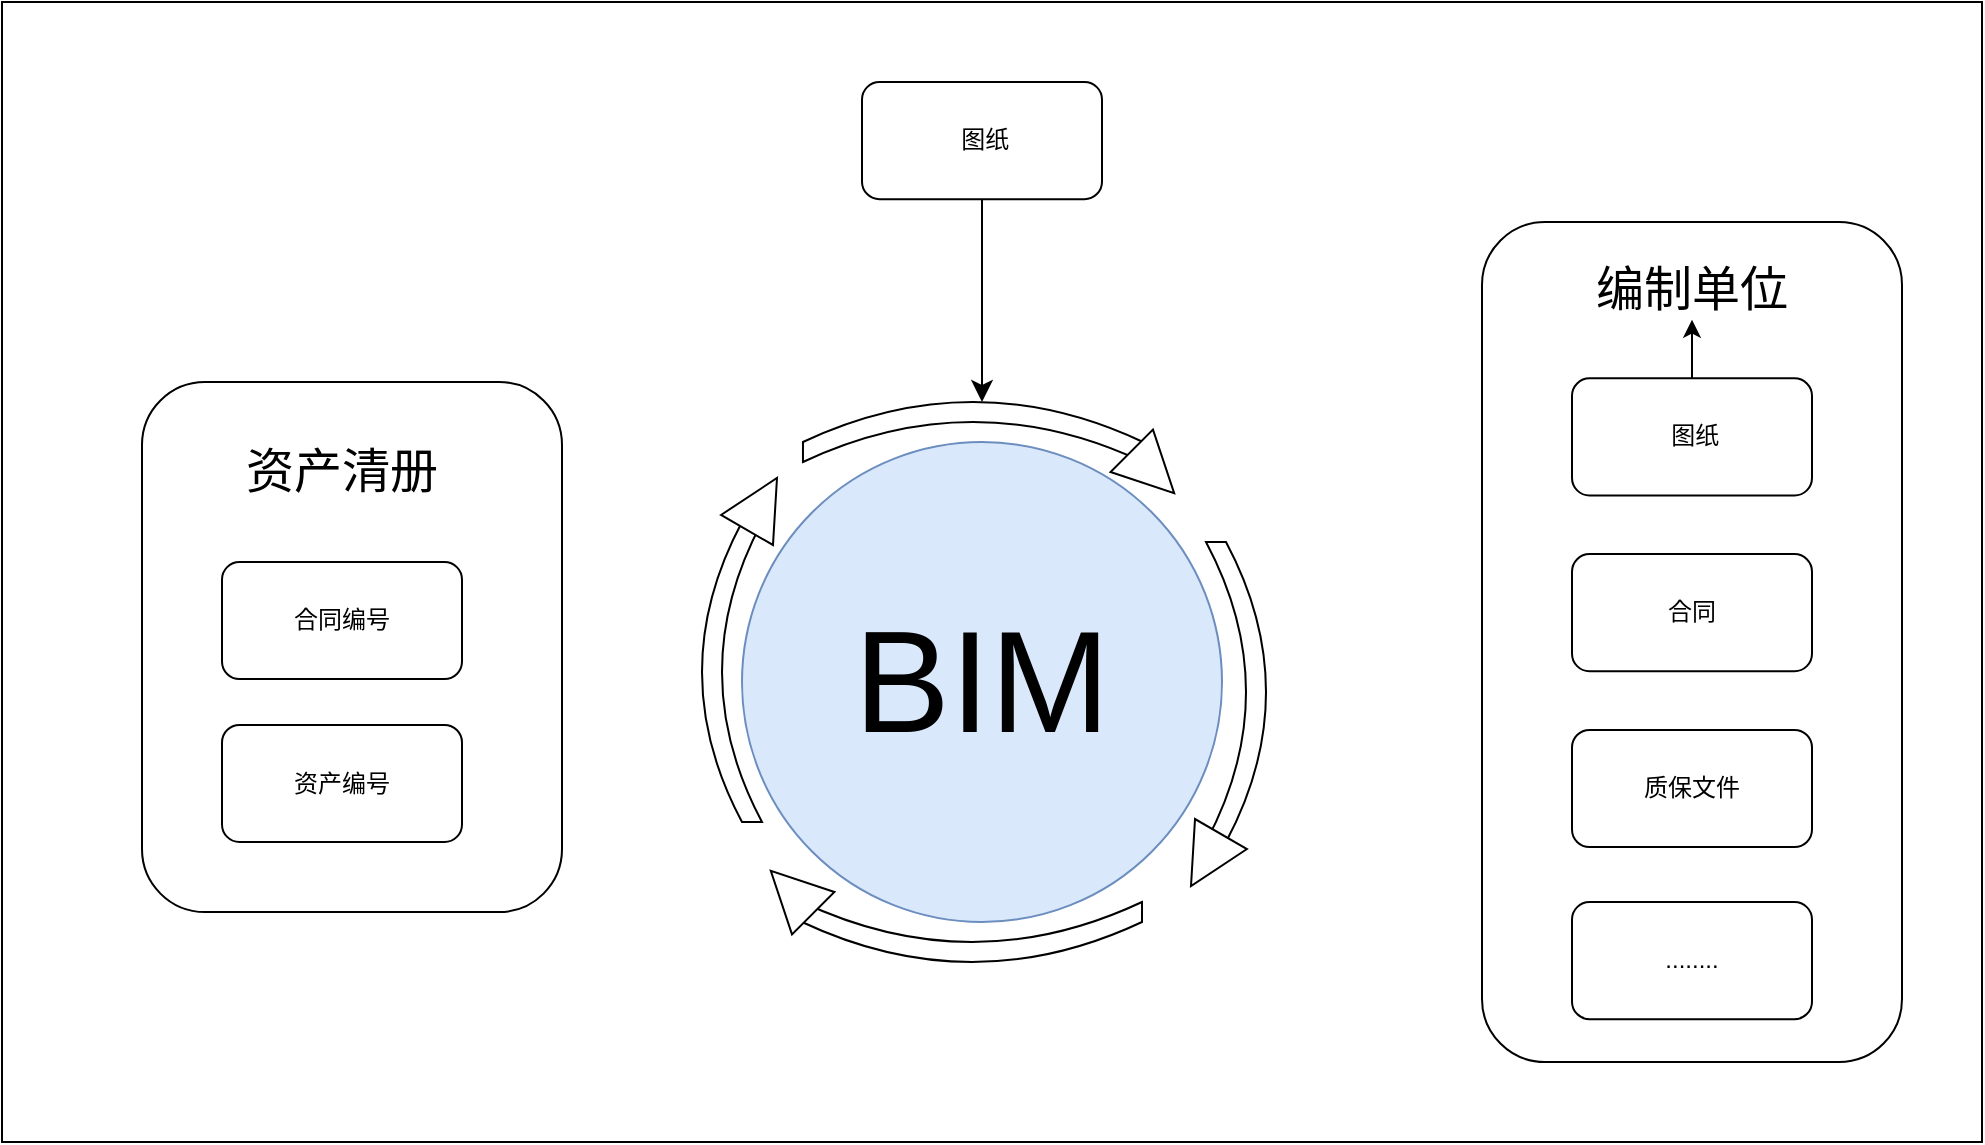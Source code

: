 <mxfile version="22.1.16" type="github">
  <diagram name="Page-1" id="8378b5f6-a2b2-b727-a746-972ab9d02e00">
    <mxGraphModel dx="1593" dy="884" grid="1" gridSize="10" guides="1" tooltips="1" connect="0" arrows="1" fold="1" page="1" pageScale="1.5" pageWidth="1169" pageHeight="827" background="none" math="0" shadow="0">
      <root>
        <mxCell id="0" />
        <mxCell id="1" parent="0" />
        <mxCell id="OLoWI3iI-ePf6NdJPscN-29" value="" style="rounded=0;whiteSpace=wrap;html=1;fontSize=16;" vertex="1" parent="1">
          <mxGeometry x="220" y="130" width="990" height="570" as="geometry" />
        </mxCell>
        <mxCell id="6BtHr6WkR_4dcz4BgIkC-278" value="&lt;font style=&quot;font-size: 72px;&quot;&gt;BIM&lt;/font&gt;" style="ellipse;whiteSpace=wrap;html=1;aspect=fixed;fillColor=#dae8fc;strokeColor=#6c8ebf;" parent="1" vertex="1">
          <mxGeometry x="590" y="350" width="240" height="240" as="geometry" />
        </mxCell>
        <mxCell id="6BtHr6WkR_4dcz4BgIkC-284" value="" style="group" parent="1" vertex="1" connectable="0">
          <mxGeometry x="960" y="240" width="210" height="420" as="geometry" />
        </mxCell>
        <mxCell id="6BtHr6WkR_4dcz4BgIkC-283" value="" style="rounded=1;whiteSpace=wrap;html=1;" parent="6BtHr6WkR_4dcz4BgIkC-284" vertex="1">
          <mxGeometry width="210" height="420" as="geometry" />
        </mxCell>
        <mxCell id="6BtHr6WkR_4dcz4BgIkC-296" value="" style="edgeStyle=orthogonalEdgeStyle;rounded=0;orthogonalLoop=1;jettySize=auto;html=1;" parent="6BtHr6WkR_4dcz4BgIkC-284" source="6BtHr6WkR_4dcz4BgIkC-282" target="6BtHr6WkR_4dcz4BgIkC-285" edge="1">
          <mxGeometry relative="1" as="geometry" />
        </mxCell>
        <mxCell id="6BtHr6WkR_4dcz4BgIkC-282" value="&amp;nbsp;图纸" style="rounded=1;whiteSpace=wrap;html=1;" parent="6BtHr6WkR_4dcz4BgIkC-284" vertex="1">
          <mxGeometry x="45" y="78.14" width="120" height="58.605" as="geometry" />
        </mxCell>
        <mxCell id="6BtHr6WkR_4dcz4BgIkC-280" value="合同" style="rounded=1;whiteSpace=wrap;html=1;" parent="6BtHr6WkR_4dcz4BgIkC-284" vertex="1">
          <mxGeometry x="45" y="166.047" width="120" height="58.605" as="geometry" />
        </mxCell>
        <mxCell id="6BtHr6WkR_4dcz4BgIkC-281" value="质保文件" style="rounded=1;whiteSpace=wrap;html=1;" parent="6BtHr6WkR_4dcz4BgIkC-284" vertex="1">
          <mxGeometry x="45" y="253.953" width="120" height="58.605" as="geometry" />
        </mxCell>
        <mxCell id="6BtHr6WkR_4dcz4BgIkC-285" value="&lt;font style=&quot;font-size: 24px;&quot;&gt;编制单位&lt;/font&gt;" style="text;strokeColor=none;align=center;fillColor=none;html=1;verticalAlign=middle;whiteSpace=wrap;rounded=0;" parent="6BtHr6WkR_4dcz4BgIkC-284" vertex="1">
          <mxGeometry x="55" y="19.535" width="100" height="29.302" as="geometry" />
        </mxCell>
        <mxCell id="6BtHr6WkR_4dcz4BgIkC-295" value="........" style="rounded=1;whiteSpace=wrap;html=1;" parent="6BtHr6WkR_4dcz4BgIkC-284" vertex="1">
          <mxGeometry x="45" y="340.003" width="120" height="58.605" as="geometry" />
        </mxCell>
        <mxCell id="OLoWI3iI-ePf6NdJPscN-28" style="edgeStyle=none;curved=1;rounded=0;orthogonalLoop=1;jettySize=auto;html=1;fontSize=12;startSize=8;endSize=8;" edge="1" parent="1" source="6BtHr6WkR_4dcz4BgIkC-292">
          <mxGeometry relative="1" as="geometry">
            <mxPoint x="710" y="330" as="targetPoint" />
          </mxGeometry>
        </mxCell>
        <mxCell id="6BtHr6WkR_4dcz4BgIkC-292" value="&amp;nbsp;图纸" style="rounded=1;whiteSpace=wrap;html=1;" parent="1" vertex="1">
          <mxGeometry x="650.0" y="170.0" width="120" height="58.605" as="geometry" />
        </mxCell>
        <mxCell id="OLoWI3iI-ePf6NdJPscN-16" value="" style="group" vertex="1" connectable="0" parent="1">
          <mxGeometry x="570" y="360.51" width="50.49" height="179.49" as="geometry" />
        </mxCell>
        <mxCell id="OLoWI3iI-ePf6NdJPscN-2" value="" style="shape=dataStorage;whiteSpace=wrap;html=1;fixedSize=1;" vertex="1" parent="OLoWI3iI-ePf6NdJPscN-16">
          <mxGeometry y="29.49" width="30" height="150" as="geometry" />
        </mxCell>
        <mxCell id="OLoWI3iI-ePf6NdJPscN-3" value="" style="triangle;whiteSpace=wrap;html=1;rotation=-60;" vertex="1" parent="OLoWI3iI-ePf6NdJPscN-16">
          <mxGeometry x="15" y="5.49" width="30" height="30" as="geometry" />
        </mxCell>
        <mxCell id="OLoWI3iI-ePf6NdJPscN-17" value="" style="group;rotation=-180;" vertex="1" connectable="0" parent="1">
          <mxGeometry x="802" y="400.0" width="50.49" height="179.49" as="geometry" />
        </mxCell>
        <mxCell id="OLoWI3iI-ePf6NdJPscN-18" value="" style="shape=dataStorage;whiteSpace=wrap;html=1;fixedSize=1;rotation=-180;" vertex="1" parent="OLoWI3iI-ePf6NdJPscN-17">
          <mxGeometry x="20" width="30" height="150" as="geometry" />
        </mxCell>
        <mxCell id="OLoWI3iI-ePf6NdJPscN-19" value="" style="triangle;whiteSpace=wrap;html=1;rotation=-240;" vertex="1" parent="OLoWI3iI-ePf6NdJPscN-17">
          <mxGeometry x="5" y="144" width="30" height="30" as="geometry" />
        </mxCell>
        <mxCell id="OLoWI3iI-ePf6NdJPscN-20" value="" style="group" vertex="1" connectable="0" parent="1">
          <mxGeometry x="593.787" y="553.787" width="196.213" height="56.213" as="geometry" />
        </mxCell>
        <mxCell id="OLoWI3iI-ePf6NdJPscN-5" value="" style="shape=dataStorage;whiteSpace=wrap;html=1;fixedSize=1;rotation=-90;" vertex="1" parent="OLoWI3iI-ePf6NdJPscN-20">
          <mxGeometry x="96.213" y="-43.787" width="30" height="170" as="geometry" />
        </mxCell>
        <mxCell id="OLoWI3iI-ePf6NdJPscN-13" value="" style="triangle;whiteSpace=wrap;html=1;rotation=45;direction=west;" vertex="1" parent="OLoWI3iI-ePf6NdJPscN-20">
          <mxGeometry x="6.213" y="6.213" width="30" height="30" as="geometry" />
        </mxCell>
        <mxCell id="OLoWI3iI-ePf6NdJPscN-25" value="" style="group;rotation=-180;" vertex="1" connectable="0" parent="1">
          <mxGeometry x="620.487" y="329.997" width="196.213" height="56.213" as="geometry" />
        </mxCell>
        <mxCell id="OLoWI3iI-ePf6NdJPscN-26" value="" style="shape=dataStorage;whiteSpace=wrap;html=1;fixedSize=1;rotation=-270;" vertex="1" parent="OLoWI3iI-ePf6NdJPscN-25">
          <mxGeometry x="70" y="-70" width="30" height="170" as="geometry" />
        </mxCell>
        <mxCell id="OLoWI3iI-ePf6NdJPscN-27" value="" style="triangle;whiteSpace=wrap;html=1;rotation=-135;direction=west;" vertex="1" parent="OLoWI3iI-ePf6NdJPscN-25">
          <mxGeometry x="160" y="20" width="30" height="30" as="geometry" />
        </mxCell>
        <mxCell id="OLoWI3iI-ePf6NdJPscN-30" value="" style="group" vertex="1" connectable="0" parent="1">
          <mxGeometry x="290" y="320" width="210" height="265.031" as="geometry" />
        </mxCell>
        <mxCell id="6BtHr6WkR_4dcz4BgIkC-287" value="" style="rounded=1;whiteSpace=wrap;html=1;" parent="OLoWI3iI-ePf6NdJPscN-30" vertex="1">
          <mxGeometry width="210" height="265.031" as="geometry" />
        </mxCell>
        <mxCell id="6BtHr6WkR_4dcz4BgIkC-291" value="&lt;span style=&quot;font-size: 24px;&quot;&gt;资产清册&lt;/span&gt;" style="text;strokeColor=none;align=center;fillColor=none;html=1;verticalAlign=middle;whiteSpace=wrap;rounded=0;" parent="OLoWI3iI-ePf6NdJPscN-30" vertex="1">
          <mxGeometry x="50" y="29.998" width="100" height="29.277" as="geometry" />
        </mxCell>
        <mxCell id="6BtHr6WkR_4dcz4BgIkC-288" value="合同编号" style="rounded=1;whiteSpace=wrap;html=1;" parent="OLoWI3iI-ePf6NdJPscN-30" vertex="1">
          <mxGeometry x="40" y="90.001" width="120" height="58.553" as="geometry" />
        </mxCell>
        <mxCell id="6BtHr6WkR_4dcz4BgIkC-289" value="资产编号" style="rounded=1;whiteSpace=wrap;html=1;" parent="OLoWI3iI-ePf6NdJPscN-30" vertex="1">
          <mxGeometry x="40" y="171.441" width="120" height="58.553" as="geometry" />
        </mxCell>
      </root>
    </mxGraphModel>
  </diagram>
</mxfile>
